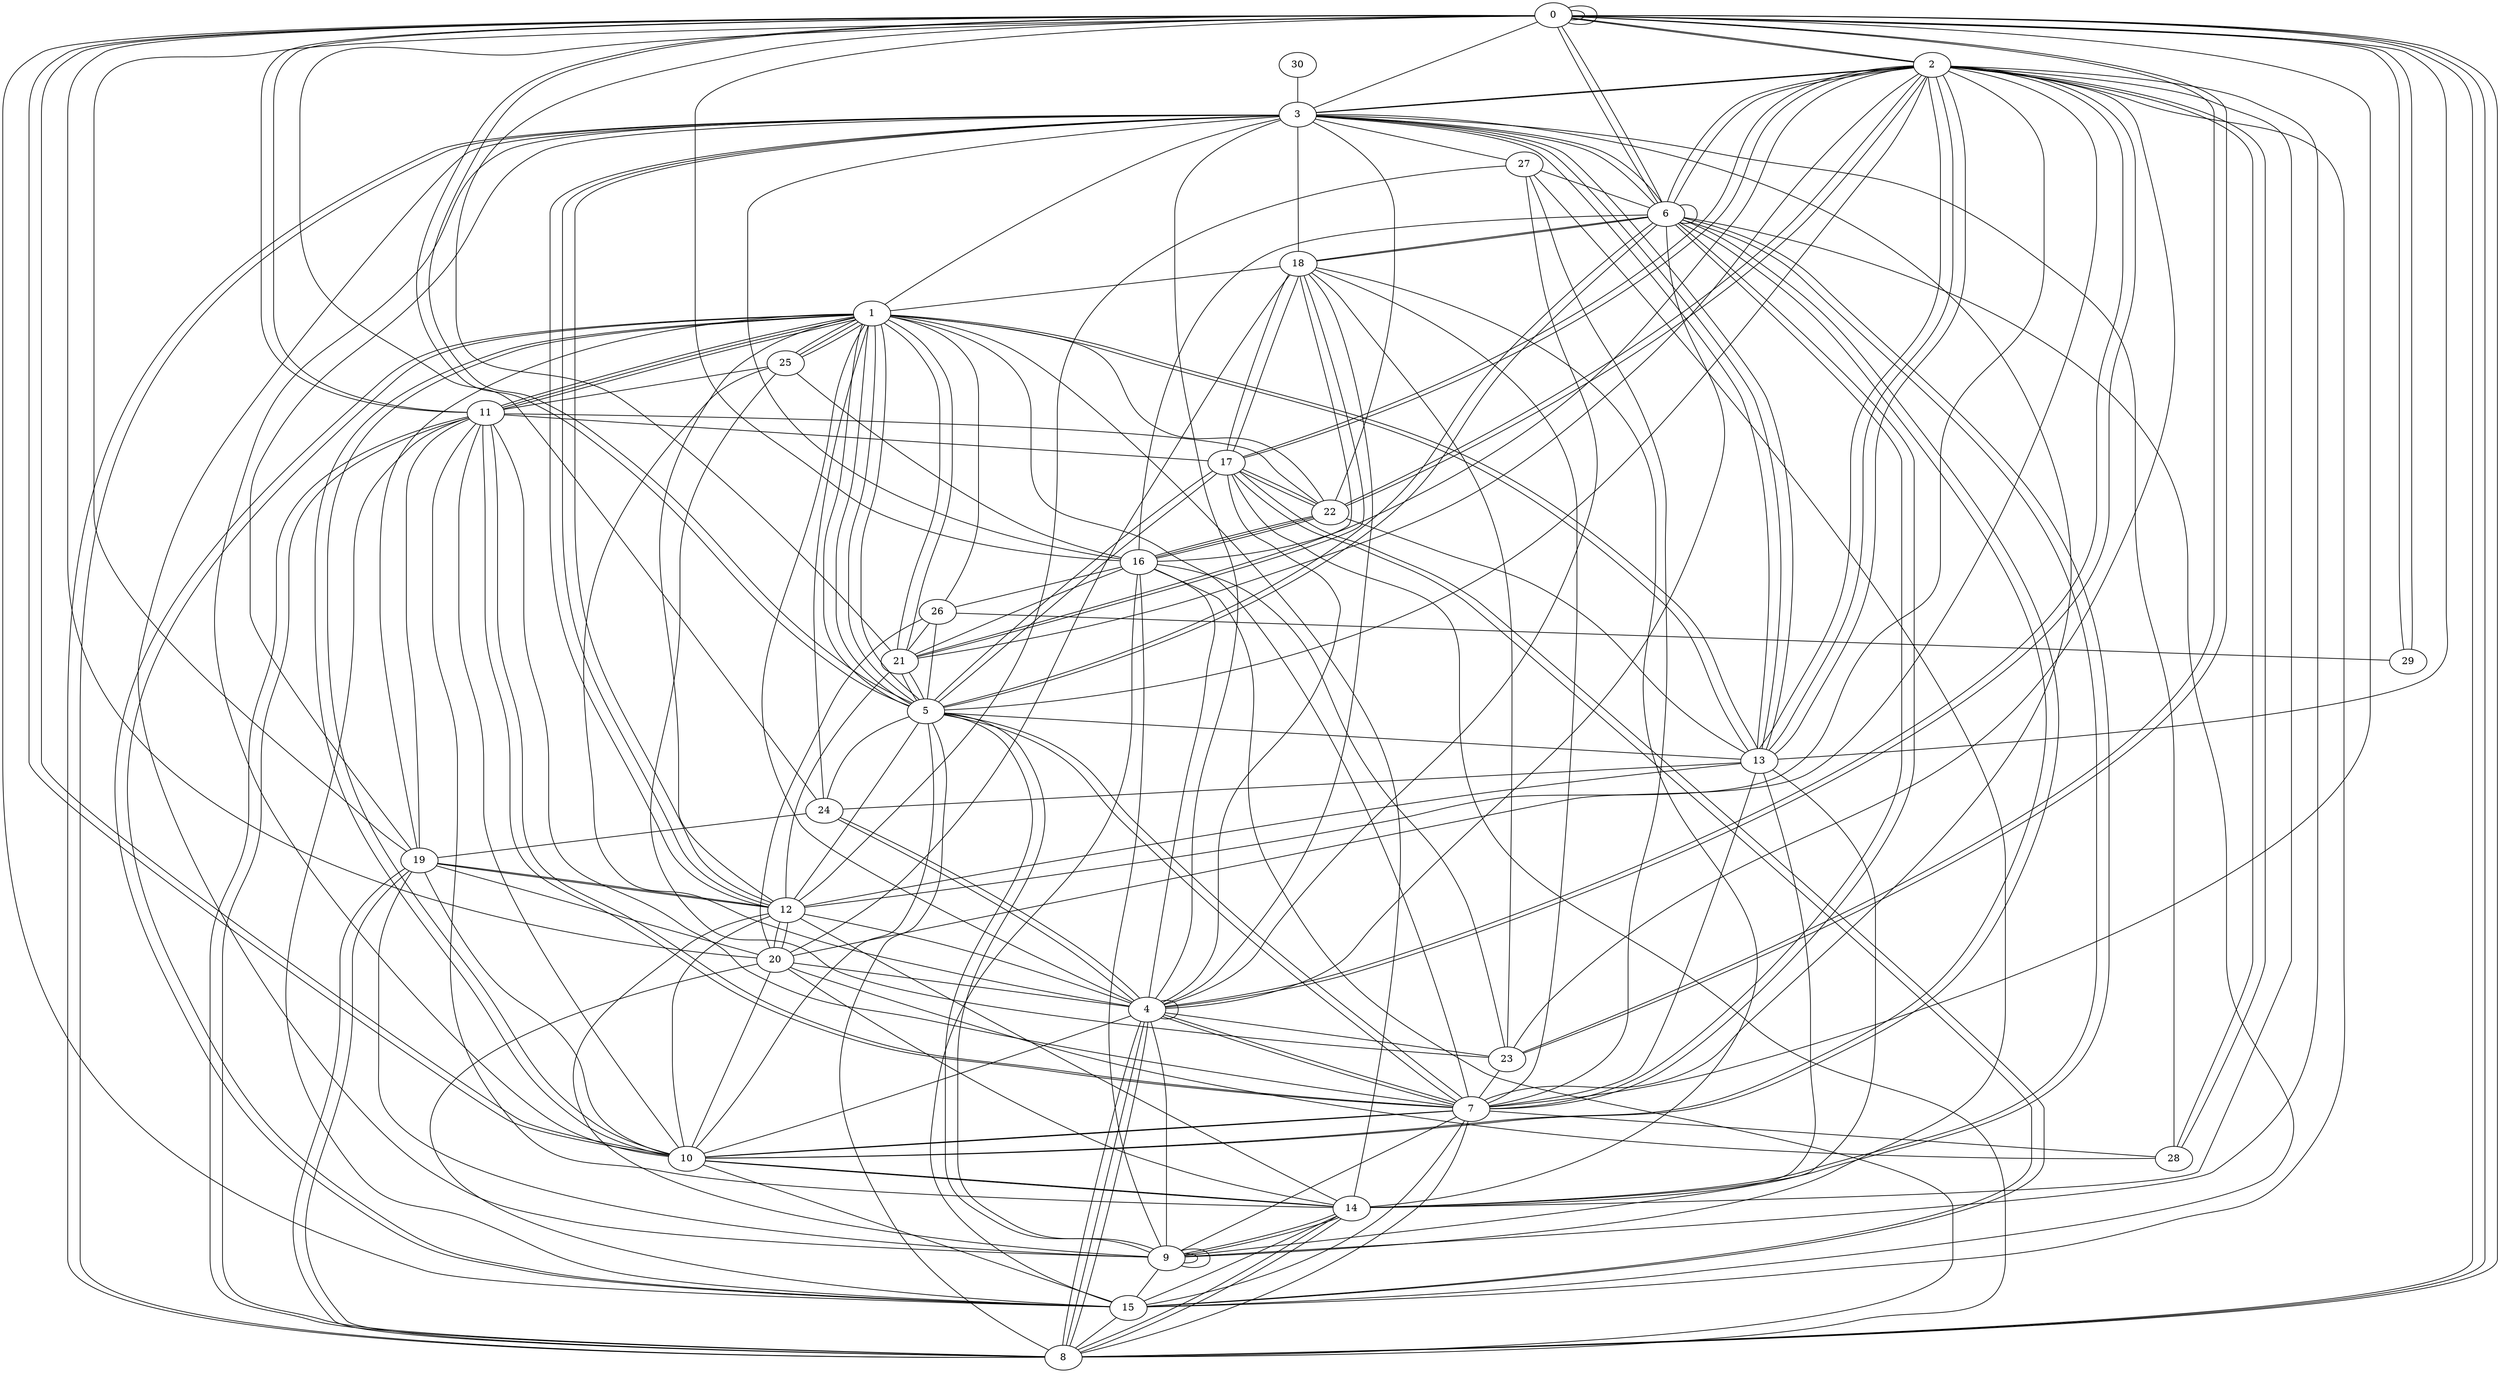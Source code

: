 graph G {
0;
1;
2;
3;
4;
5;
6;
7;
8;
9;
10;
11;
12;
13;
14;
15;
16;
17;
18;
19;
20;
21;
22;
23;
24;
25;
26;
27;
28;
29;
30;
16--22 ;
11--1 ;
19--12 ;
8--19 ;
6--14 ;
15--17 ;
4--27 ;
21--5 ;
0--0 ;
10--6 ;
8--17 ;
3--10 ;
0--8 ;
0--10 ;
6--0 ;
7--4 ;
11--0 ;
11--7 ;
11--7 ;
3--12 ;
15--17 ;
30--3 ;
26--20 ;
10--20 ;
10--5 ;
26--1 ;
8--11 ;
16--23 ;
0--2 ;
4--8 ;
6--6 ;
6--15 ;
11--10 ;
4--1 ;
16--26 ;
21--2 ;
17--22 ;
25--1 ;
9--7 ;
21--16 ;
20--4 ;
17--18 ;
15--7 ;
27--9 ;
7--8 ;
14--6 ;
5--2 ;
21--1 ;
1--5 ;
5--6 ;
23--2 ;
9--5 ;
2--9 ;
29--0 ;
14--9 ;
21--1 ;
26--29 ;
7--10 ;
18--17 ;
24--1 ;
5--17 ;
10--6 ;
18--3 ;
1--25 ;
4--24 ;
0--8 ;
21--18 ;
16--25 ;
0--11 ;
13--9 ;
12--3 ;
25--11 ;
11--1 ;
5--24 ;
20--12 ;
5--9 ;
9--3 ;
9--14 ;
13--7 ;
17--4 ;
0--0 ;
2--6 ;
1--3 ;
4--23 ;
1--13 ;
14--15 ;
20--15 ;
0--7 ;
12--20 ;
23--25 ;
19--10 ;
9--15 ;
1--10 ;
5--12 ;
6--3 ;
24--4 ;
19--11 ;
4--18 ;
7--6 ;
4--12 ;
9--4 ;
22--3 ;
12--10 ;
7--28 ;
2--20 ;
2--13 ;
21--0 ;
5--17 ;
5--7 ;
0--8 ;
13--14 ;
18--23 ;
1--5 ;
9--9 ;
15--16 ;
22--16 ;
17--22 ;
0--20 ;
28--3 ;
2--17 ;
8--11 ;
1--10 ;
5--13 ;
2--14 ;
10--14 ;
12--19 ;
13--12 ;
0--2 ;
15--1 ;
10--15 ;
13--2 ;
7--1 ;
16--9 ;
23--0 ;
17--2 ;
1--11 ;
3--7 ;
18--21 ;
3--27 ;
10--4 ;
28--20 ;
12--27 ;
11--14 ;
26--5 ;
6--3 ;
1--12 ;
2--4 ;
3--13 ;
18--1 ;
22--16 ;
15--2 ;
3--8 ;
22--11 ;
2--3 ;
15--1 ;
8--19 ;
5--7 ;
0--19 ;
23--7 ;
14--8 ;
13--0 ;
21--5 ;
0--10 ;
7--18 ;
6--18 ;
6--0 ;
28--2 ;
9--9 ;
19--3 ;
3--13 ;
7--4 ;
12--2 ;
10--14 ;
14--20 ;
9--12 ;
1--13 ;
8--5 ;
4--4 ;
1--19 ;
4--2 ;
13--3 ;
0--15 ;
25--4 ;
12--14 ;
3--8 ;
22--2 ;
6--5 ;
3--0 ;
13--24 ;
6--4 ;
2--22 ;
8--4 ;
3--2 ;
4--3 ;
8--4 ;
14--18 ;
3--12 ;
3--16 ;
16--4 ;
6--2 ;
27--6 ;
21--12 ;
22--13 ;
11--17 ;
28--2 ;
6--16 ;
16--0 ;
16--8 ;
15--8 ;
5--1 ;
1--14 ;
10--7 ;
2--16 ;
2--13 ;
1--5 ;
0--23 ;
15--11 ;
9--19 ;
7--6 ;
1--25 ;
6--18 ;
0--29 ;
24--19 ;
20--19 ;
0--24 ;
0--5 ;
14--8 ;
0--5 ;
20--18 ;
22--1 ;
26--21 ;
7--27 ;
7--11 ;
}
